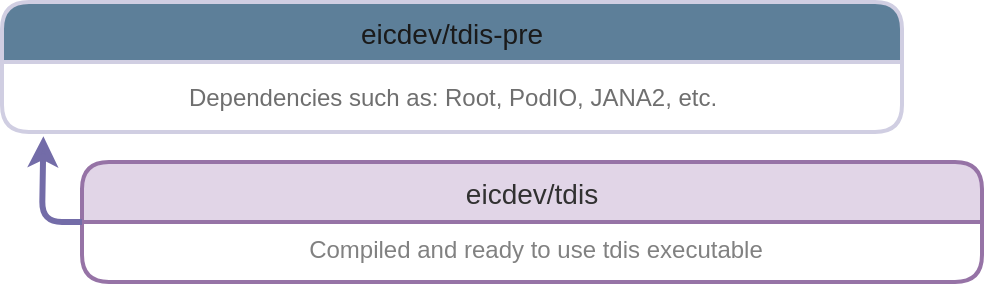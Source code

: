 <mxfile version="27.0.9">
  <diagram id="SZMAlSkkSlNbT5CupUWZ" name="Page-1">
    <mxGraphModel dx="1539" dy="2601" grid="1" gridSize="10" guides="1" tooltips="1" connect="1" arrows="1" fold="1" page="1" pageScale="1" pageWidth="850" pageHeight="1100" math="0" shadow="0">
      <root>
        <mxCell id="0" />
        <mxCell id="1" parent="0" />
        <mxCell id="JwNkbS7Js9nHBYe9srT3-3" value="eicdev/tdis-pre" style="swimlane;childLayout=stackLayout;horizontal=1;startSize=30;horizontalStack=0;fillColor=#5D7F99;rounded=1;fontSize=14;fontStyle=0;strokeWidth=2;resizeParent=0;resizeLast=1;shadow=0;dashed=0;align=center;strokeColor=#D0CEE2;fontColor=#1A1A1A;labelBackgroundColor=none;" parent="1" vertex="1">
          <mxGeometry x="-780" y="-2110" width="450" height="65" as="geometry" />
        </mxCell>
        <mxCell id="2" value="&lt;span&gt;&lt;font style=&quot;color: rgb(111, 111, 111);&quot;&gt;Dependencies such as: Root, PodIO, JANA2, etc.&lt;/font&gt;&lt;/span&gt;" style="text;html=1;align=center;verticalAlign=middle;resizable=0;points=[];autosize=1;labelBackgroundColor=none;fontColor=light-dark(#2C2C2C,#BDBDBD);glass=0;rounded=0;" parent="JwNkbS7Js9nHBYe9srT3-3" vertex="1">
          <mxGeometry y="30" width="450" height="35" as="geometry" />
        </mxCell>
        <mxCell id="JwNkbS7Js9nHBYe9srT3-5" value="eicdev/tdis" style="swimlane;childLayout=stackLayout;horizontal=1;startSize=30;horizontalStack=0;fillColor=#e1d5e7;rounded=1;fontSize=14;fontStyle=0;strokeWidth=2;resizeParent=0;resizeLast=1;shadow=0;dashed=0;align=center;strokeColor=#9673a6;labelBackgroundColor=none;fontColor=#313131;" parent="1" vertex="1">
          <mxGeometry x="-740" y="-2030" width="450" height="60" as="geometry" />
        </mxCell>
        <mxCell id="JwNkbS7Js9nHBYe9srT3-6" value="Compiled and ready to use tdis executable" style="align=center;strokeColor=none;fillColor=none;spacingLeft=4;fontSize=12;verticalAlign=top;resizable=0;rotatable=0;part=1;fontColor=#818181;labelBackgroundColor=none;" parent="JwNkbS7Js9nHBYe9srT3-5" vertex="1">
          <mxGeometry y="30" width="450" height="30" as="geometry" />
        </mxCell>
        <mxCell id="JwNkbS7Js9nHBYe9srT3-19" value="" style="endArrow=classic;html=1;strokeWidth=3;exitX=0;exitY=0.5;exitDx=0;exitDy=0;entryX=0.046;entryY=1.061;entryDx=0;entryDy=0;entryPerimeter=0;labelBackgroundColor=none;strokeColor=#736CA8;fontColor=default;" parent="1" target="2" edge="1">
          <mxGeometry width="50" height="50" relative="1" as="geometry">
            <mxPoint x="-740" y="-2000" as="sourcePoint" />
            <mxPoint x="-770" y="-2030" as="targetPoint" />
            <Array as="points">
              <mxPoint x="-760" y="-2000" />
            </Array>
          </mxGeometry>
        </mxCell>
      </root>
    </mxGraphModel>
  </diagram>
</mxfile>
